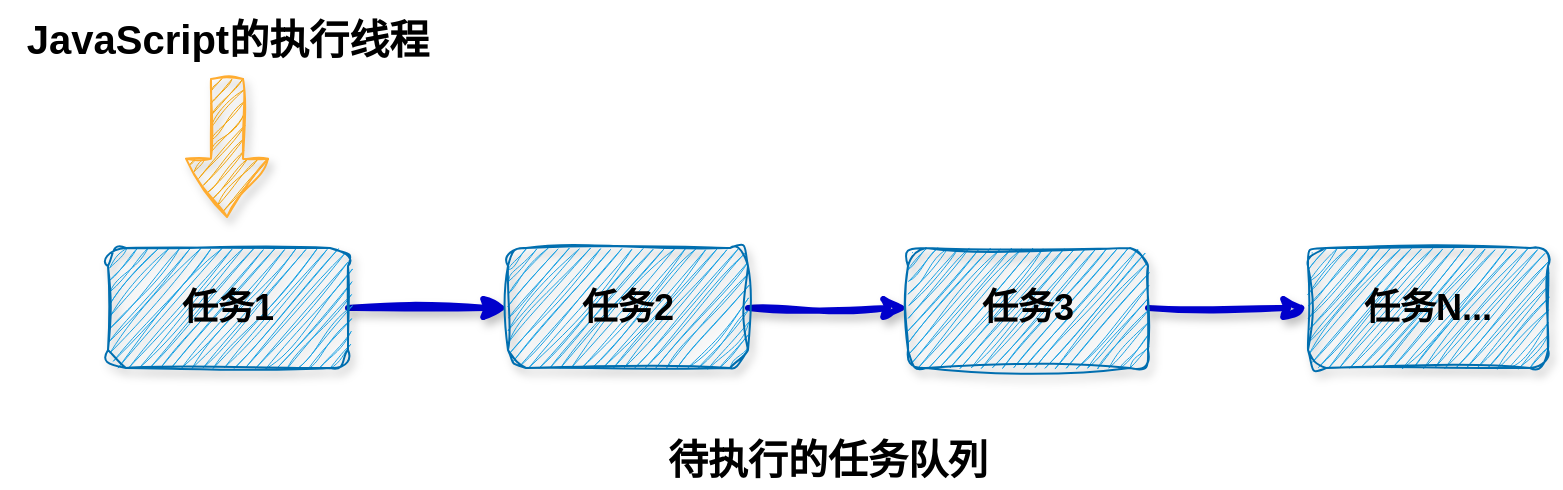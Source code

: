 <mxfile version="21.2.1" type="device">
  <diagram name="第 1 页" id="3_DbmMNCMY5CDfQfY0qz">
    <mxGraphModel dx="911" dy="592" grid="1" gridSize="10" guides="1" tooltips="1" connect="1" arrows="1" fold="1" page="1" pageScale="1" pageWidth="827" pageHeight="1169" math="0" shadow="0">
      <root>
        <mxCell id="0" />
        <mxCell id="1" parent="0" />
        <mxCell id="19T47tcoXjQTaWSJpksG-1" value="&lt;b&gt;&lt;font style=&quot;font-size: 20px;&quot;&gt;JavaScript的执行线程&lt;/font&gt;&lt;/b&gt;" style="text;html=1;strokeColor=none;fillColor=none;align=center;verticalAlign=middle;whiteSpace=wrap;rounded=0;shadow=1;" vertex="1" parent="1">
          <mxGeometry x="130" y="90" width="220" height="30" as="geometry" />
        </mxCell>
        <mxCell id="19T47tcoXjQTaWSJpksG-7" style="edgeStyle=orthogonalEdgeStyle;rounded=0;orthogonalLoop=1;jettySize=auto;html=1;exitX=1;exitY=0.5;exitDx=0;exitDy=0;entryX=0;entryY=0.5;entryDx=0;entryDy=0;strokeWidth=3;strokeColor=#0000CC;sketch=1;curveFitting=1;jiggle=2;shadow=1;" edge="1" parent="1" source="19T47tcoXjQTaWSJpksG-2" target="19T47tcoXjQTaWSJpksG-4">
          <mxGeometry relative="1" as="geometry" />
        </mxCell>
        <mxCell id="19T47tcoXjQTaWSJpksG-2" value="&lt;b&gt;&lt;font color=&quot;#000000&quot; style=&quot;font-size: 18px;&quot;&gt;任务1&lt;/font&gt;&lt;/b&gt;" style="rounded=1;whiteSpace=wrap;html=1;fillColor=#1ba1e2;fontColor=#ffffff;strokeColor=#006EAF;sketch=1;curveFitting=1;jiggle=2;glass=0;shadow=1;" vertex="1" parent="1">
          <mxGeometry x="180" y="210" width="120" height="60" as="geometry" />
        </mxCell>
        <mxCell id="19T47tcoXjQTaWSJpksG-3" value="" style="shape=flexArrow;endArrow=classic;html=1;rounded=0;endWidth=24;endSize=9.39;width=16;fillColor=#f0a30a;strokeColor=#FFAC30;shadow=1;sketch=1;curveFitting=1;jiggle=2;" edge="1" parent="1">
          <mxGeometry width="50" height="50" relative="1" as="geometry">
            <mxPoint x="239.5" y="125" as="sourcePoint" />
            <mxPoint x="239.5" y="195" as="targetPoint" />
          </mxGeometry>
        </mxCell>
        <mxCell id="19T47tcoXjQTaWSJpksG-8" style="edgeStyle=orthogonalEdgeStyle;rounded=0;orthogonalLoop=1;jettySize=auto;html=1;entryX=0;entryY=0.5;entryDx=0;entryDy=0;strokeWidth=3;strokeColor=#0000CC;sketch=1;curveFitting=1;jiggle=2;shadow=1;" edge="1" parent="1" source="19T47tcoXjQTaWSJpksG-4" target="19T47tcoXjQTaWSJpksG-5">
          <mxGeometry relative="1" as="geometry" />
        </mxCell>
        <mxCell id="19T47tcoXjQTaWSJpksG-4" value="&lt;b&gt;&lt;font color=&quot;#000000&quot; style=&quot;font-size: 18px;&quot;&gt;任务2&lt;/font&gt;&lt;/b&gt;" style="rounded=1;whiteSpace=wrap;html=1;fillColor=#1ba1e2;fontColor=#ffffff;strokeColor=#006EAF;sketch=1;curveFitting=1;jiggle=2;glass=0;shadow=1;" vertex="1" parent="1">
          <mxGeometry x="380" y="210" width="120" height="60" as="geometry" />
        </mxCell>
        <mxCell id="19T47tcoXjQTaWSJpksG-9" style="edgeStyle=orthogonalEdgeStyle;rounded=0;orthogonalLoop=1;jettySize=auto;html=1;entryX=0;entryY=0.5;entryDx=0;entryDy=0;strokeWidth=3;strokeColor=#0000CC;shadow=1;sketch=1;curveFitting=1;jiggle=2;" edge="1" parent="1" source="19T47tcoXjQTaWSJpksG-5" target="19T47tcoXjQTaWSJpksG-6">
          <mxGeometry relative="1" as="geometry" />
        </mxCell>
        <mxCell id="19T47tcoXjQTaWSJpksG-5" value="&lt;b&gt;&lt;font color=&quot;#000000&quot; style=&quot;font-size: 18px;&quot;&gt;任务3&lt;/font&gt;&lt;/b&gt;" style="rounded=1;whiteSpace=wrap;html=1;fillColor=#1ba1e2;fontColor=#ffffff;strokeColor=#006EAF;sketch=1;curveFitting=1;jiggle=2;glass=0;shadow=1;" vertex="1" parent="1">
          <mxGeometry x="580" y="210" width="120" height="60" as="geometry" />
        </mxCell>
        <mxCell id="19T47tcoXjQTaWSJpksG-6" value="&lt;b&gt;&lt;font color=&quot;#000000&quot; style=&quot;font-size: 18px;&quot;&gt;任务N...&lt;/font&gt;&lt;/b&gt;" style="rounded=1;whiteSpace=wrap;html=1;fillColor=#1ba1e2;fontColor=#ffffff;strokeColor=#006EAF;sketch=1;curveFitting=1;jiggle=2;glass=0;shadow=1;" vertex="1" parent="1">
          <mxGeometry x="780" y="210" width="120" height="60" as="geometry" />
        </mxCell>
        <mxCell id="19T47tcoXjQTaWSJpksG-10" value="&lt;span style=&quot;font-size: 20px;&quot;&gt;&lt;b&gt;待执行的任务队列&lt;/b&gt;&lt;/span&gt;" style="text;html=1;strokeColor=none;fillColor=none;align=center;verticalAlign=middle;whiteSpace=wrap;rounded=0;" vertex="1" parent="1">
          <mxGeometry x="430" y="300" width="220" height="30" as="geometry" />
        </mxCell>
      </root>
    </mxGraphModel>
  </diagram>
</mxfile>
